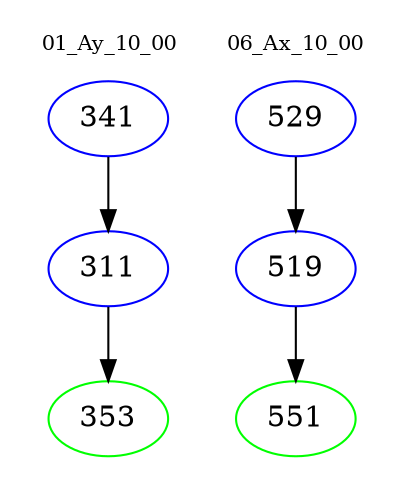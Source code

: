 digraph{
subgraph cluster_0 {
color = white
label = "01_Ay_10_00";
fontsize=10;
T0_341 [label="341", color="blue"]
T0_341 -> T0_311 [color="black"]
T0_311 [label="311", color="blue"]
T0_311 -> T0_353 [color="black"]
T0_353 [label="353", color="green"]
}
subgraph cluster_1 {
color = white
label = "06_Ax_10_00";
fontsize=10;
T1_529 [label="529", color="blue"]
T1_529 -> T1_519 [color="black"]
T1_519 [label="519", color="blue"]
T1_519 -> T1_551 [color="black"]
T1_551 [label="551", color="green"]
}
}
